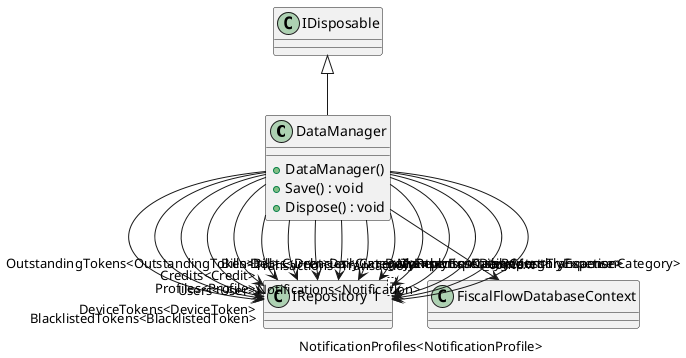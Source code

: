 @startuml
class DataManager {
    + DataManager()
    + Save() : void
    + Dispose() : void
}
class "IRepository`1"<T> {
}
IDisposable <|-- DataManager
DataManager --> "_context" FiscalFlowDatabaseContext
DataManager --> "DeviceTokens<DeviceToken>" "IRepository`1"
DataManager --> "Users<User>" "IRepository`1"
DataManager --> "Profiles<Profile>" "IRepository`1"
DataManager --> "Bills<Bill>" "IRepository`1"
DataManager --> "Credits<Credit>" "IRepository`1"
DataManager --> "Currencies<Currency>" "IRepository`1"
DataManager --> "DailyCategoryExpenses<DailyCategoryExpense>" "IRepository`1"
DataManager --> "DailyReports<DailyReport>" "IRepository`1"
DataManager --> "Debts<Debt>" "IRepository`1"
DataManager --> "MonthlyExpenses<MonthlyExpense>" "IRepository`1"
DataManager --> "TransactionCategories<TransactionCategory>" "IRepository`1"
DataManager --> "Transactions<Transaction>" "IRepository`1"
DataManager --> "Notifications<Notification>" "IRepository`1"
DataManager --> "NotificationProfiles<NotificationProfile>" "IRepository`1"
DataManager --> "BlacklistedTokens<BlacklistedToken>" "IRepository`1"
DataManager --> "OutstandingTokens<OutstandingToken>" "IRepository`1"
@enduml
